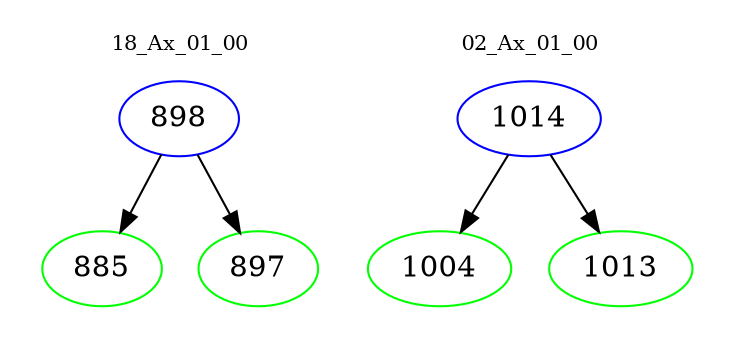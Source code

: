digraph{
subgraph cluster_0 {
color = white
label = "18_Ax_01_00";
fontsize=10;
T0_898 [label="898", color="blue"]
T0_898 -> T0_885 [color="black"]
T0_885 [label="885", color="green"]
T0_898 -> T0_897 [color="black"]
T0_897 [label="897", color="green"]
}
subgraph cluster_1 {
color = white
label = "02_Ax_01_00";
fontsize=10;
T1_1014 [label="1014", color="blue"]
T1_1014 -> T1_1004 [color="black"]
T1_1004 [label="1004", color="green"]
T1_1014 -> T1_1013 [color="black"]
T1_1013 [label="1013", color="green"]
}
}
